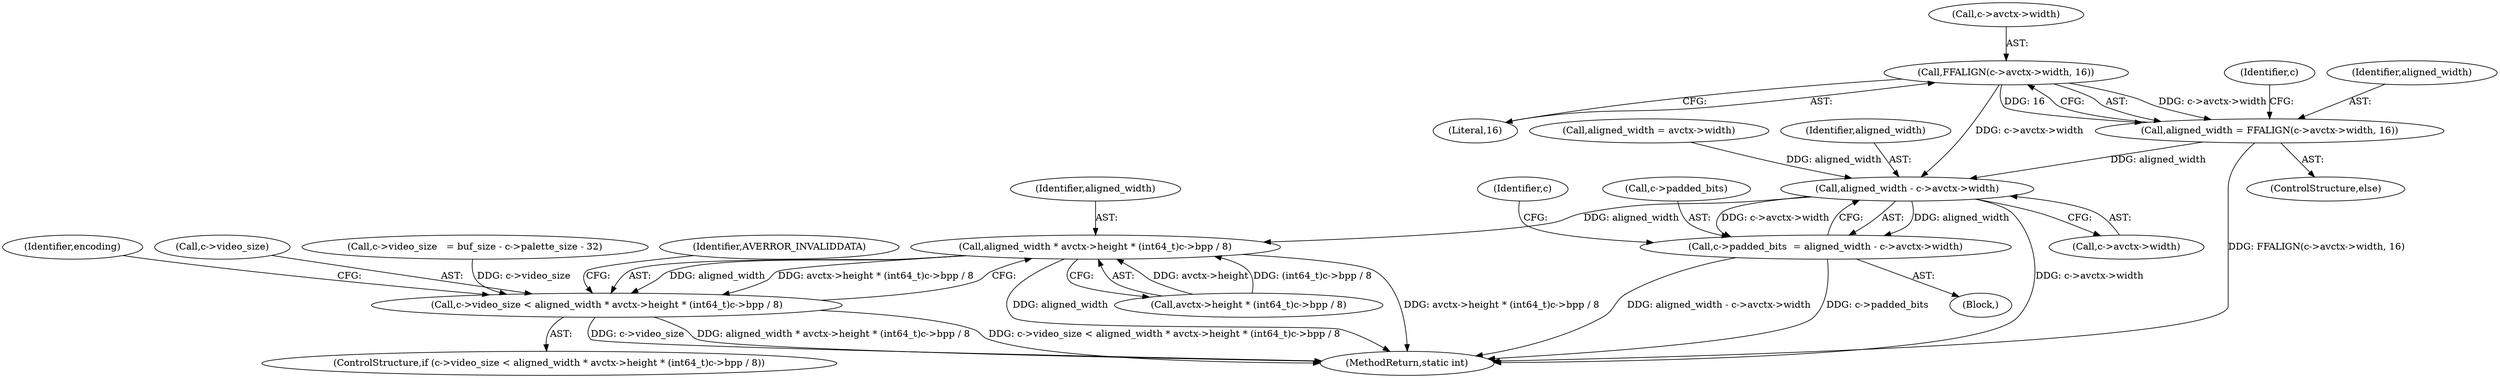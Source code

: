 digraph "0_FFmpeg_1e42736b95065c69a7481d0cf55247024f54b660@pointer" {
"1000291" [label="(Call,FFALIGN(c->avctx->width, 16))"];
"1000289" [label="(Call,aligned_width = FFALIGN(c->avctx->width, 16))"];
"1000302" [label="(Call,aligned_width - c->avctx->width)"];
"1000298" [label="(Call,c->padded_bits  = aligned_width - c->avctx->width)"];
"1000314" [label="(Call,aligned_width * avctx->height * (int64_t)c->bpp / 8)"];
"1000310" [label="(Call,c->video_size < aligned_width * avctx->height * (int64_t)c->bpp / 8)"];
"1000283" [label="(Call,aligned_width = avctx->width)"];
"1000105" [label="(Block,)"];
"1000314" [label="(Call,aligned_width * avctx->height * (int64_t)c->bpp / 8)"];
"1000315" [label="(Identifier,aligned_width)"];
"1000316" [label="(Call,avctx->height * (int64_t)c->bpp / 8)"];
"1000312" [label="(Identifier,c)"];
"1000300" [label="(Identifier,c)"];
"1000332" [label="(Identifier,encoding)"];
"1000508" [label="(MethodReturn,static int)"];
"1000311" [label="(Call,c->video_size)"];
"1000310" [label="(Call,c->video_size < aligned_width * avctx->height * (int64_t)c->bpp / 8)"];
"1000290" [label="(Identifier,aligned_width)"];
"1000297" [label="(Literal,16)"];
"1000309" [label="(ControlStructure,if (c->video_size < aligned_width * avctx->height * (int64_t)c->bpp / 8))"];
"1000202" [label="(Call,c->video_size   = buf_size - c->palette_size - 32)"];
"1000298" [label="(Call,c->padded_bits  = aligned_width - c->avctx->width)"];
"1000292" [label="(Call,c->avctx->width)"];
"1000303" [label="(Identifier,aligned_width)"];
"1000304" [label="(Call,c->avctx->width)"];
"1000328" [label="(Identifier,AVERROR_INVALIDDATA)"];
"1000288" [label="(ControlStructure,else)"];
"1000289" [label="(Call,aligned_width = FFALIGN(c->avctx->width, 16))"];
"1000302" [label="(Call,aligned_width - c->avctx->width)"];
"1000299" [label="(Call,c->padded_bits)"];
"1000291" [label="(Call,FFALIGN(c->avctx->width, 16))"];
"1000291" -> "1000289"  [label="AST: "];
"1000291" -> "1000297"  [label="CFG: "];
"1000292" -> "1000291"  [label="AST: "];
"1000297" -> "1000291"  [label="AST: "];
"1000289" -> "1000291"  [label="CFG: "];
"1000291" -> "1000289"  [label="DDG: c->avctx->width"];
"1000291" -> "1000289"  [label="DDG: 16"];
"1000291" -> "1000302"  [label="DDG: c->avctx->width"];
"1000289" -> "1000288"  [label="AST: "];
"1000290" -> "1000289"  [label="AST: "];
"1000300" -> "1000289"  [label="CFG: "];
"1000289" -> "1000508"  [label="DDG: FFALIGN(c->avctx->width, 16)"];
"1000289" -> "1000302"  [label="DDG: aligned_width"];
"1000302" -> "1000298"  [label="AST: "];
"1000302" -> "1000304"  [label="CFG: "];
"1000303" -> "1000302"  [label="AST: "];
"1000304" -> "1000302"  [label="AST: "];
"1000298" -> "1000302"  [label="CFG: "];
"1000302" -> "1000508"  [label="DDG: c->avctx->width"];
"1000302" -> "1000298"  [label="DDG: aligned_width"];
"1000302" -> "1000298"  [label="DDG: c->avctx->width"];
"1000283" -> "1000302"  [label="DDG: aligned_width"];
"1000302" -> "1000314"  [label="DDG: aligned_width"];
"1000298" -> "1000105"  [label="AST: "];
"1000299" -> "1000298"  [label="AST: "];
"1000312" -> "1000298"  [label="CFG: "];
"1000298" -> "1000508"  [label="DDG: c->padded_bits"];
"1000298" -> "1000508"  [label="DDG: aligned_width - c->avctx->width"];
"1000314" -> "1000310"  [label="AST: "];
"1000314" -> "1000316"  [label="CFG: "];
"1000315" -> "1000314"  [label="AST: "];
"1000316" -> "1000314"  [label="AST: "];
"1000310" -> "1000314"  [label="CFG: "];
"1000314" -> "1000508"  [label="DDG: aligned_width"];
"1000314" -> "1000508"  [label="DDG: avctx->height * (int64_t)c->bpp / 8"];
"1000314" -> "1000310"  [label="DDG: aligned_width"];
"1000314" -> "1000310"  [label="DDG: avctx->height * (int64_t)c->bpp / 8"];
"1000316" -> "1000314"  [label="DDG: avctx->height"];
"1000316" -> "1000314"  [label="DDG: (int64_t)c->bpp / 8"];
"1000310" -> "1000309"  [label="AST: "];
"1000311" -> "1000310"  [label="AST: "];
"1000328" -> "1000310"  [label="CFG: "];
"1000332" -> "1000310"  [label="CFG: "];
"1000310" -> "1000508"  [label="DDG: c->video_size < aligned_width * avctx->height * (int64_t)c->bpp / 8"];
"1000310" -> "1000508"  [label="DDG: c->video_size"];
"1000310" -> "1000508"  [label="DDG: aligned_width * avctx->height * (int64_t)c->bpp / 8"];
"1000202" -> "1000310"  [label="DDG: c->video_size"];
}
